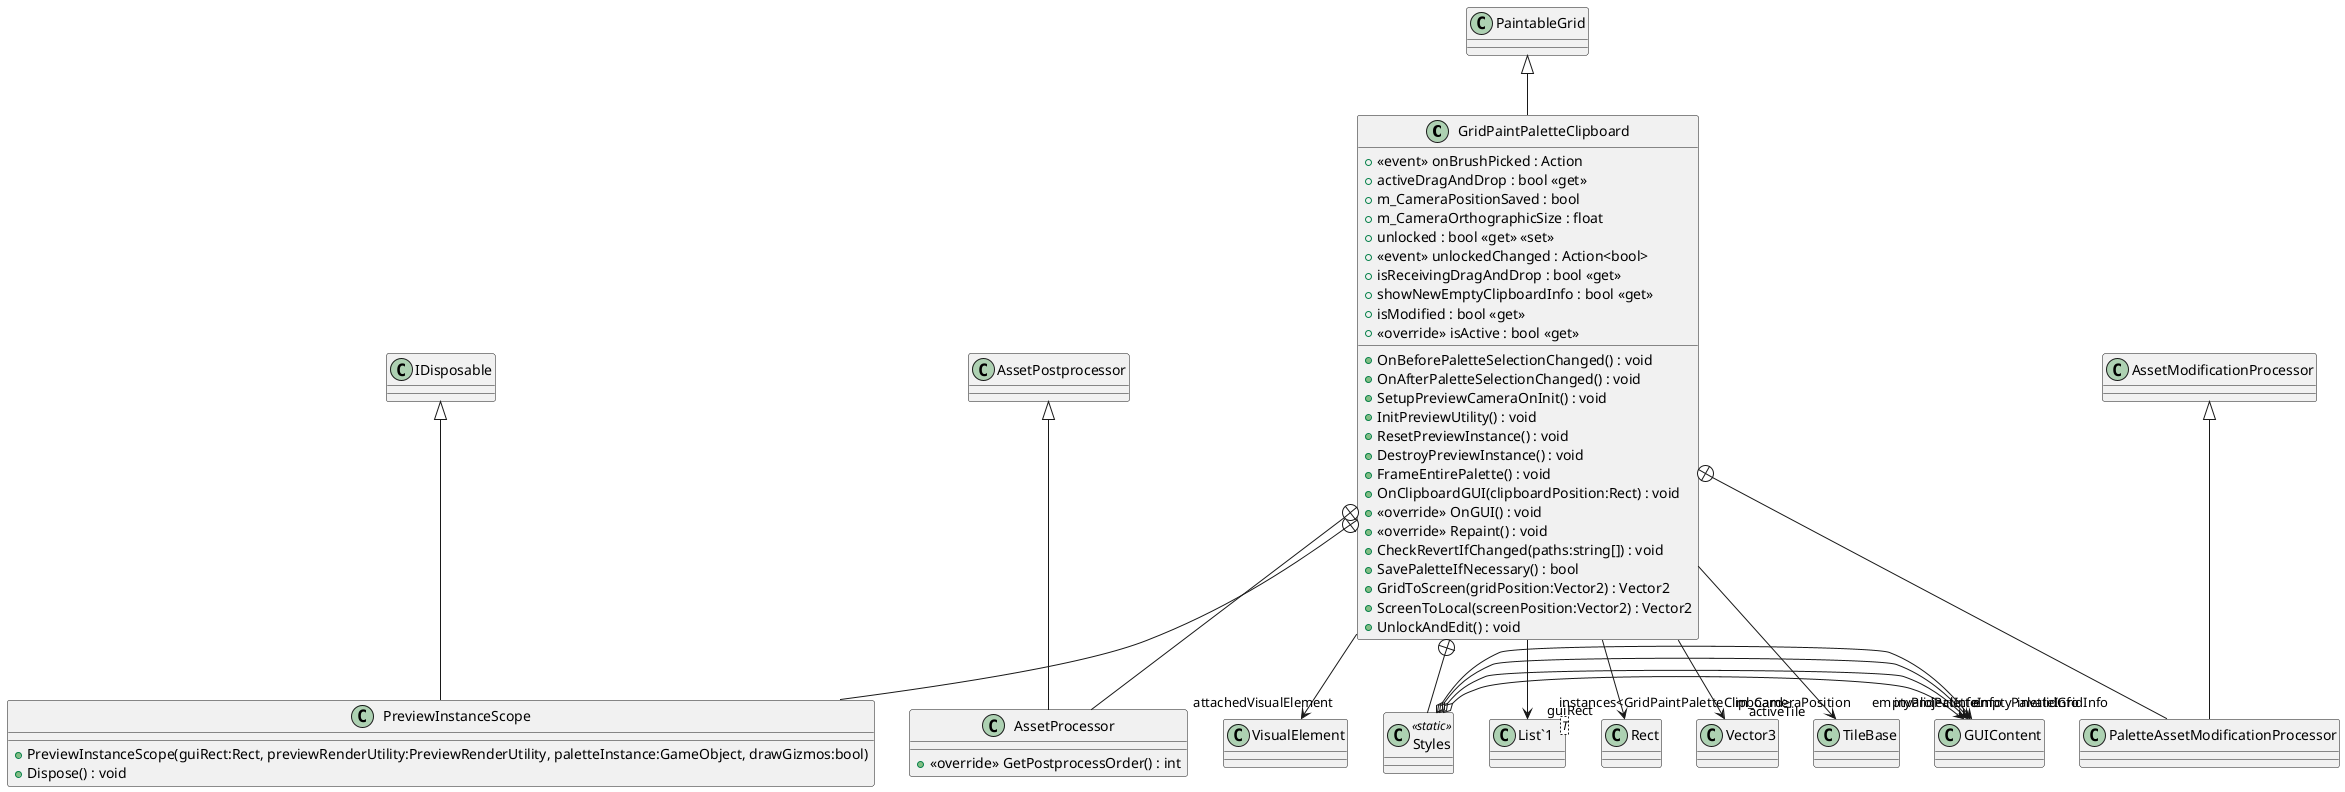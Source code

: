@startuml
class GridPaintPaletteClipboard {
    +  <<event>> onBrushPicked : Action 
    + activeDragAndDrop : bool <<get>>
    + m_CameraPositionSaved : bool
    + m_CameraOrthographicSize : float
    + unlocked : bool <<get>> <<set>>
    +  <<event>> unlockedChanged : Action<bool> 
    + isReceivingDragAndDrop : bool <<get>>
    + showNewEmptyClipboardInfo : bool <<get>>
    + isModified : bool <<get>>
    + OnBeforePaletteSelectionChanged() : void
    + OnAfterPaletteSelectionChanged() : void
    + SetupPreviewCameraOnInit() : void
    + InitPreviewUtility() : void
    + ResetPreviewInstance() : void
    + DestroyPreviewInstance() : void
    + FrameEntirePalette() : void
    + OnClipboardGUI(clipboardPosition:Rect) : void
    + <<override>> OnGUI() : void
    + <<override>> Repaint() : void
    + <<override>> isActive : bool <<get>>
    + CheckRevertIfChanged(paths:string[]) : void
    + SavePaletteIfNecessary() : bool
    + GridToScreen(gridPosition:Vector2) : Vector2
    + ScreenToLocal(screenPosition:Vector2) : Vector2
    + UnlockAndEdit() : void
}
class Styles <<static>> {
}
class "List`1"<T> {
}
class PreviewInstanceScope {
    + PreviewInstanceScope(guiRect:Rect, previewRenderUtility:PreviewRenderUtility, paletteInstance:GameObject, drawGizmos:bool)
    + Dispose() : void
}
class AssetProcessor {
    + <<override>> GetPostprocessOrder() : int
}
class PaletteAssetModificationProcessor {
}
PaintableGrid <|-- GridPaintPaletteClipboard
GridPaintPaletteClipboard --> "instances<GridPaintPaletteClipboard>" "List`1"
GridPaintPaletteClipboard --> "guiRect" Rect
GridPaintPaletteClipboard --> "m_CameraPosition" Vector3
GridPaintPaletteClipboard --> "activeTile" TileBase
GridPaintPaletteClipboard --> "attachedVisualElement" VisualElement
GridPaintPaletteClipboard +-- Styles
Styles o-> "emptyProjectInfo" GUIContent
Styles o-> "emptyPaletteInfo" GUIContent
Styles o-> "invalidPaletteInfo" GUIContent
Styles o-> "invalidGridInfo" GUIContent
GridPaintPaletteClipboard +-- PreviewInstanceScope
IDisposable <|-- PreviewInstanceScope
GridPaintPaletteClipboard +-- AssetProcessor
AssetPostprocessor <|-- AssetProcessor
GridPaintPaletteClipboard +-- PaletteAssetModificationProcessor
AssetModificationProcessor <|-- PaletteAssetModificationProcessor
@enduml
